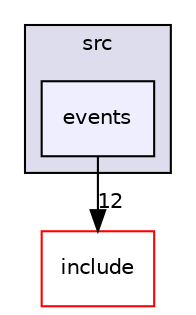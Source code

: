 digraph "events" {
  compound=true
  node [ fontsize="10", fontname="Helvetica"];
  edge [ labelfontsize="10", labelfontname="Helvetica"];
  subgraph clusterdir_c72a5efb889fc03326ef7775bdf6554c {
    graph [ bgcolor="#ddddee", pencolor="black", label="src" fontname="Helvetica", fontsize="10", URL="dir_c72a5efb889fc03326ef7775bdf6554c.html"]
  dir_63975811bb7006e6d7720bad94a11cb5 [shape=box, label="events", style="filled", fillcolor="#eeeeff", pencolor="black", URL="dir_63975811bb7006e6d7720bad94a11cb5.html"];
  }
  dir_5a2e7e63c769be3e121e8a7cb4ca18ae [shape=box label="include" fillcolor="white" style="filled" color="red" URL="dir_5a2e7e63c769be3e121e8a7cb4ca18ae.html"];
  dir_63975811bb7006e6d7720bad94a11cb5->dir_5a2e7e63c769be3e121e8a7cb4ca18ae [headlabel="12", labeldistance=1.5 headhref="dir_000005_000002.html"];
}
